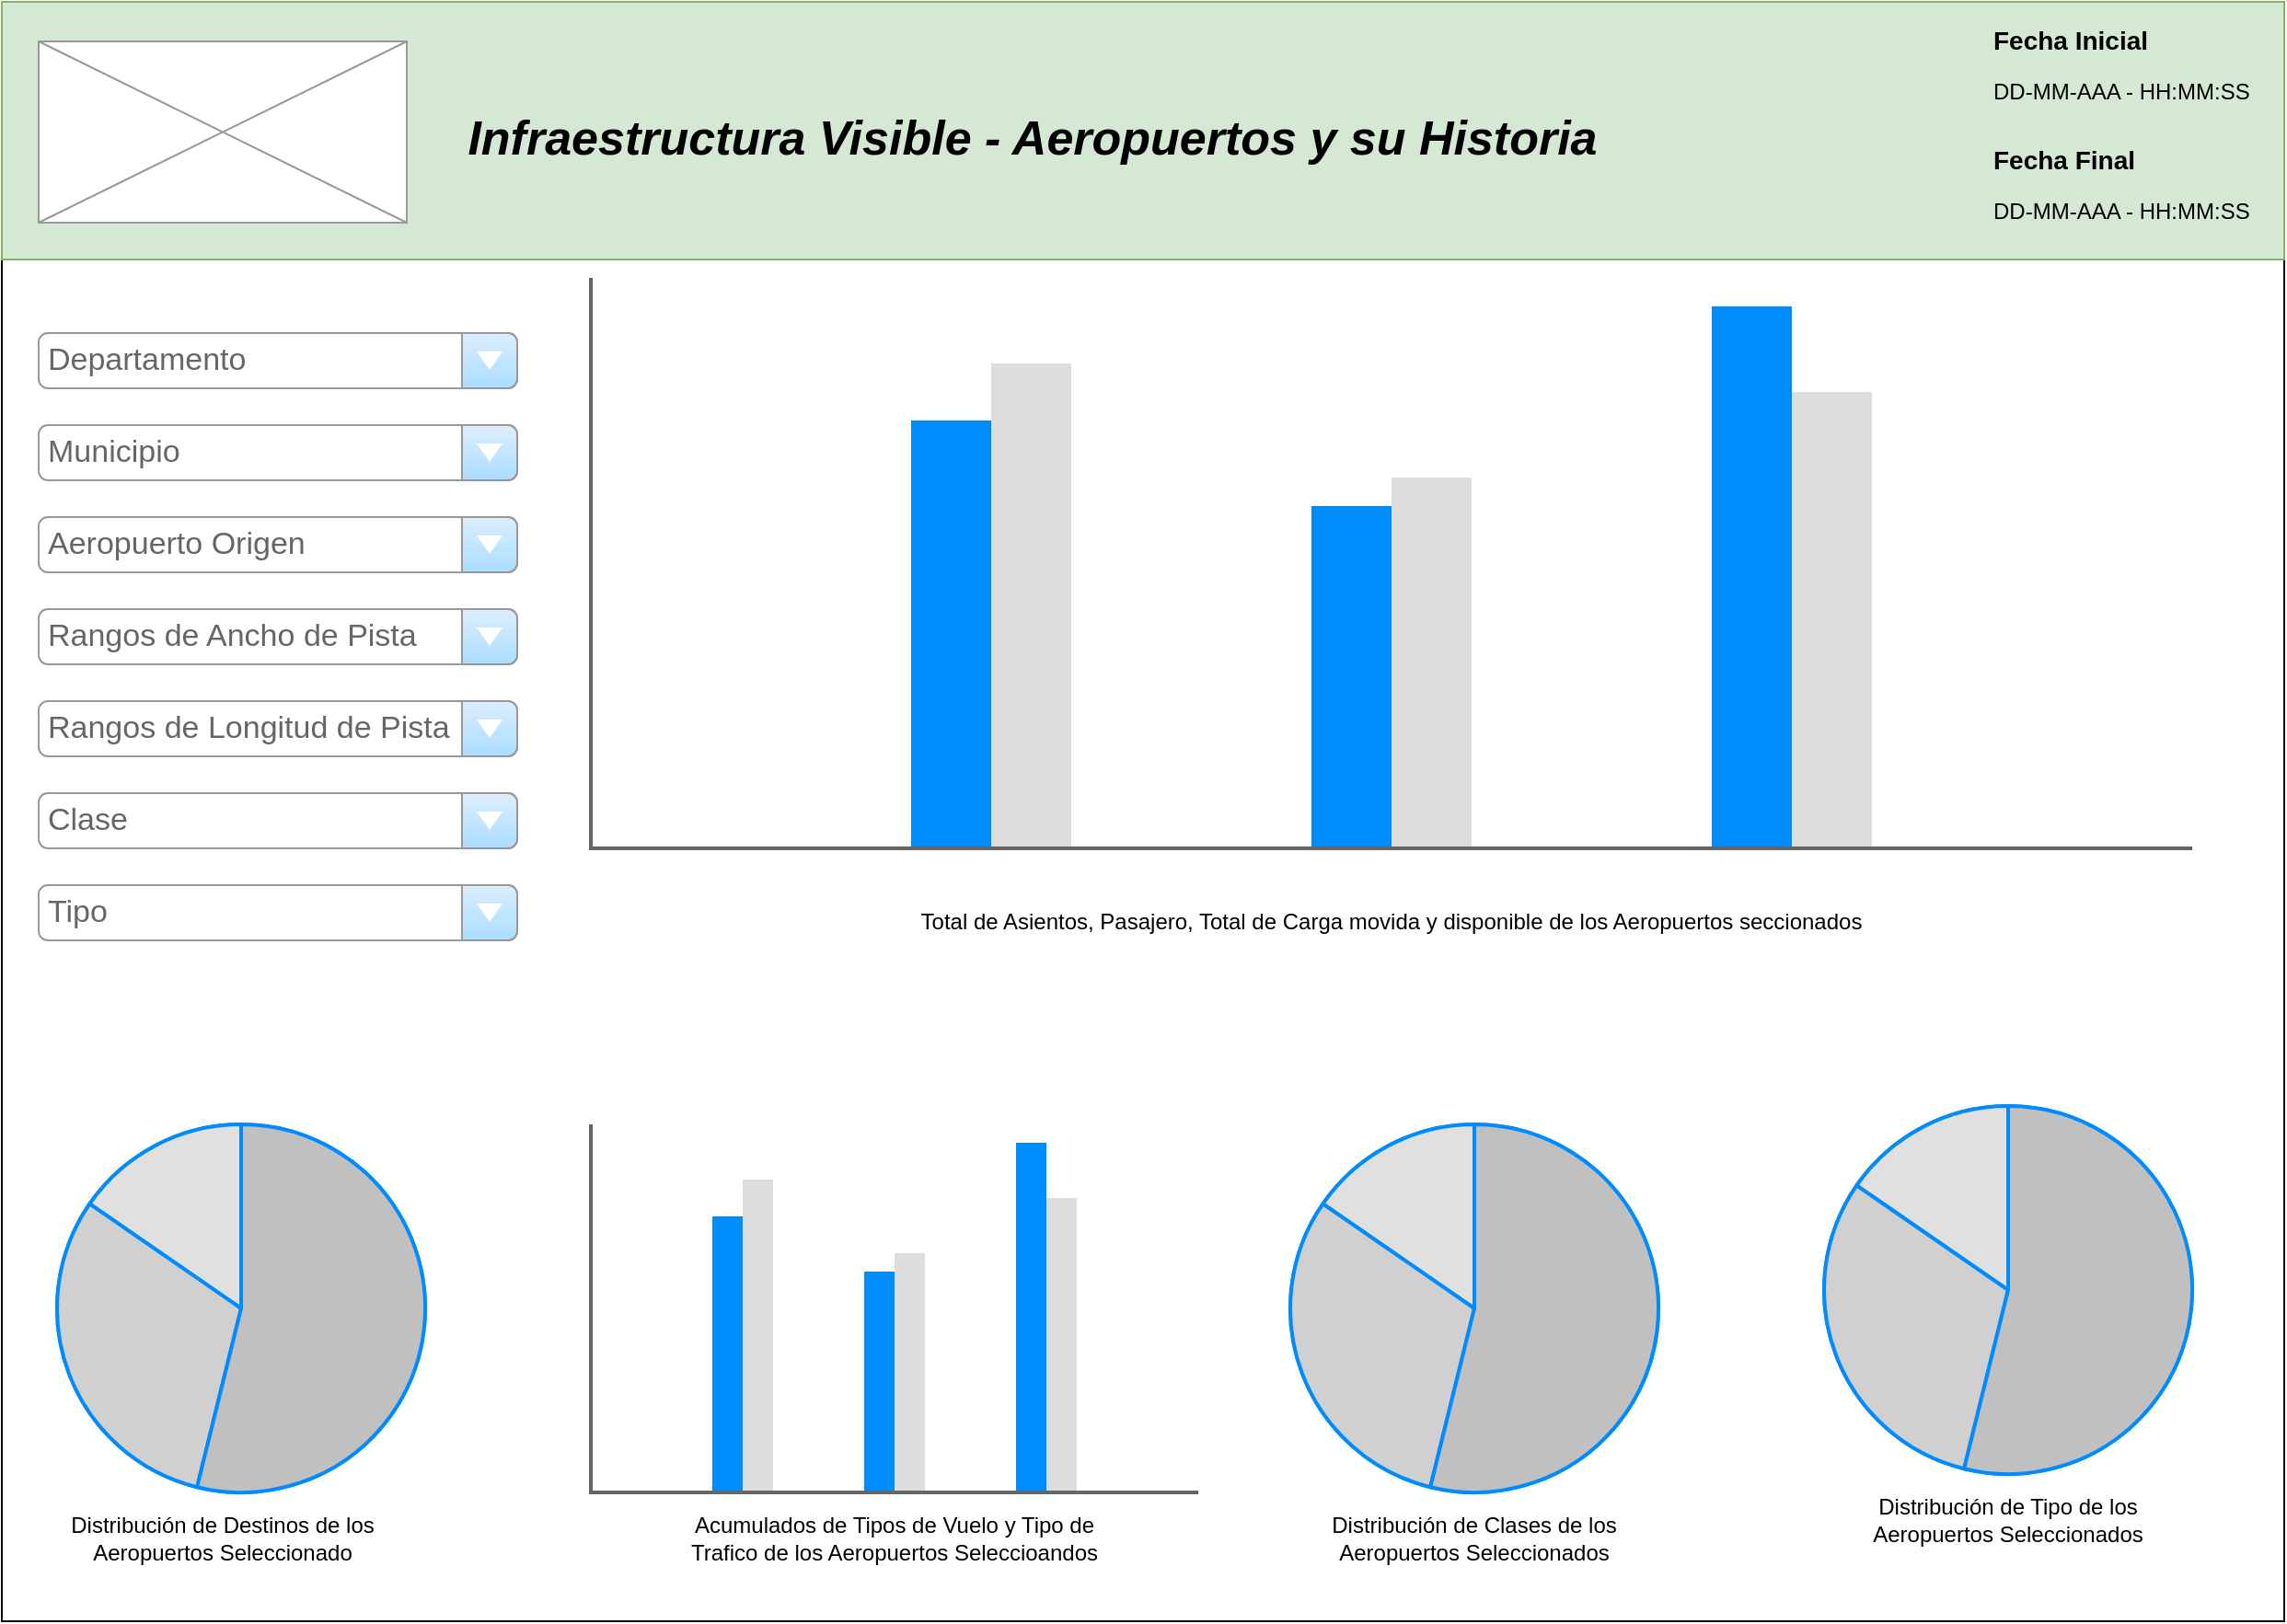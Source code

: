 <mxfile version="24.5.3" type="device">
  <diagram name="Página-1" id="BBzUHen2Qhlq5UasKaST">
    <mxGraphModel dx="2074" dy="836" grid="1" gridSize="10" guides="1" tooltips="1" connect="1" arrows="1" fold="1" page="1" pageScale="1" pageWidth="1169" pageHeight="827" math="0" shadow="0">
      <root>
        <mxCell id="0" />
        <mxCell id="1" parent="0" />
        <mxCell id="B0-4m4QxxyVWOv-KZU-c-1" value="" style="rounded=0;whiteSpace=wrap;html=1;" parent="1" vertex="1">
          <mxGeometry x="20" y="30" width="1240" height="880" as="geometry" />
        </mxCell>
        <mxCell id="3hQ-KrPw-ynEQigOJio7-2" value="" style="rounded=0;whiteSpace=wrap;html=1;fillColor=#d5e8d4;strokeColor=#82b366;" parent="1" vertex="1">
          <mxGeometry x="20" y="30" width="1240" height="140" as="geometry" />
        </mxCell>
        <mxCell id="3hQ-KrPw-ynEQigOJio7-3" value="" style="verticalLabelPosition=bottom;shadow=0;dashed=0;align=center;html=1;verticalAlign=top;strokeWidth=1;shape=mxgraph.mockup.graphics.simpleIcon;strokeColor=#999999;" parent="1" vertex="1">
          <mxGeometry x="40" y="51.5" width="200" height="98.5" as="geometry" />
        </mxCell>
        <mxCell id="3hQ-KrPw-ynEQigOJio7-4" value="&lt;h1 style=&quot;margin-top: 0px; font-size: 14px;&quot;&gt;&lt;font style=&quot;font-size: 14px;&quot;&gt;Fecha Inicial&lt;/font&gt;&lt;/h1&gt;&lt;p style=&quot;&quot;&gt;&lt;font style=&quot;font-size: 12px;&quot;&gt;DD-MM-AAA - HH:MM:SS&lt;/font&gt;&lt;/p&gt;" style="text;html=1;whiteSpace=wrap;overflow=hidden;rounded=0;" parent="1" vertex="1">
          <mxGeometry x="1100" y="35.75" width="150" height="65" as="geometry" />
        </mxCell>
        <mxCell id="3hQ-KrPw-ynEQigOJio7-5" value="&lt;h1 style=&quot;margin-top: 0px; font-size: 14px;&quot;&gt;&lt;font style=&quot;font-size: 14px;&quot;&gt;Fecha Final&lt;/font&gt;&lt;/h1&gt;&lt;p style=&quot;&quot;&gt;&lt;font style=&quot;font-size: 12px;&quot;&gt;DD-MM-AAA - HH:MM:SS&lt;/font&gt;&lt;/p&gt;" style="text;html=1;whiteSpace=wrap;overflow=hidden;rounded=0;" parent="1" vertex="1">
          <mxGeometry x="1100" y="100.75" width="150" height="65" as="geometry" />
        </mxCell>
        <mxCell id="3hQ-KrPw-ynEQigOJio7-6" value="Infraestructura Visible - Aeropuertos y su Historia" style="text;html=1;align=center;verticalAlign=middle;whiteSpace=wrap;rounded=0;fontStyle=3;fontSize=26;" parent="1" vertex="1">
          <mxGeometry x="250" y="57" width="660" height="93" as="geometry" />
        </mxCell>
        <mxCell id="klTSi4l67j6J6eVOn15z-1" value="Departamento" style="strokeWidth=1;shadow=0;dashed=0;align=center;html=1;shape=mxgraph.mockup.forms.comboBox;strokeColor=#999999;fillColor=#ddeeff;align=left;fillColor2=#aaddff;mainText=;fontColor=#666666;fontSize=17;spacingLeft=3;" vertex="1" parent="1">
          <mxGeometry x="40" y="210" width="260" height="30" as="geometry" />
        </mxCell>
        <mxCell id="klTSi4l67j6J6eVOn15z-2" value="Municipio" style="strokeWidth=1;shadow=0;dashed=0;align=center;html=1;shape=mxgraph.mockup.forms.comboBox;strokeColor=#999999;fillColor=#ddeeff;align=left;fillColor2=#aaddff;mainText=;fontColor=#666666;fontSize=17;spacingLeft=3;" vertex="1" parent="1">
          <mxGeometry x="40" y="260" width="260" height="30" as="geometry" />
        </mxCell>
        <mxCell id="klTSi4l67j6J6eVOn15z-3" value="Aeropuerto Origen" style="strokeWidth=1;shadow=0;dashed=0;align=center;html=1;shape=mxgraph.mockup.forms.comboBox;strokeColor=#999999;fillColor=#ddeeff;align=left;fillColor2=#aaddff;mainText=;fontColor=#666666;fontSize=17;spacingLeft=3;" vertex="1" parent="1">
          <mxGeometry x="40" y="310" width="260" height="30" as="geometry" />
        </mxCell>
        <mxCell id="klTSi4l67j6J6eVOn15z-4" value="" style="verticalLabelPosition=bottom;shadow=0;dashed=0;align=center;html=1;verticalAlign=top;strokeWidth=1;shape=mxgraph.mockup.graphics.pieChart;strokeColor=#008cff;parts=10,20,35;partColors=#e0e0e0,#d0d0d0,#c0c0c0,#b0b0b0,#a0a0a0;strokeWidth=2;" vertex="1" parent="1">
          <mxGeometry x="50" y="640" width="200" height="200" as="geometry" />
        </mxCell>
        <mxCell id="klTSi4l67j6J6eVOn15z-5" value="Distribución de Destinos de los Aeropuertos Seleccionado" style="text;html=1;align=center;verticalAlign=middle;whiteSpace=wrap;rounded=0;" vertex="1" parent="1">
          <mxGeometry x="55" y="840" width="170" height="50" as="geometry" />
        </mxCell>
        <mxCell id="klTSi4l67j6J6eVOn15z-7" value="" style="verticalLabelPosition=bottom;shadow=0;dashed=0;align=center;html=1;verticalAlign=top;strokeWidth=1;shape=mxgraph.mockup.graphics.columnChart;strokeColor=none;strokeColor2=none;strokeColor3=#666666;fillColor2=#008cff;fillColor3=#dddddd;" vertex="1" parent="1">
          <mxGeometry x="340" y="180" width="870" height="310" as="geometry" />
        </mxCell>
        <mxCell id="klTSi4l67j6J6eVOn15z-8" value="Total de Asientos, Pasajero, Total de Carga movida y disponible de los Aeropuertos seccionados" style="text;html=1;align=center;verticalAlign=middle;whiteSpace=wrap;rounded=0;" vertex="1" parent="1">
          <mxGeometry x="455" y="510" width="640" height="40" as="geometry" />
        </mxCell>
        <mxCell id="klTSi4l67j6J6eVOn15z-10" value="" style="verticalLabelPosition=bottom;shadow=0;dashed=0;align=center;html=1;verticalAlign=top;strokeWidth=1;shape=mxgraph.mockup.graphics.columnChart;strokeColor=none;strokeColor2=none;strokeColor3=#666666;fillColor2=#008cff;fillColor3=#dddddd;" vertex="1" parent="1">
          <mxGeometry x="340" y="640" width="330" height="200" as="geometry" />
        </mxCell>
        <mxCell id="klTSi4l67j6J6eVOn15z-11" value="Acumulados de Tipos de Vuelo y Tipo de Trafico de los Aeropuertos Seleccioandos" style="text;html=1;align=center;verticalAlign=middle;whiteSpace=wrap;rounded=0;" vertex="1" parent="1">
          <mxGeometry x="385" y="840" width="240" height="50" as="geometry" />
        </mxCell>
        <mxCell id="klTSi4l67j6J6eVOn15z-12" value="Rangos de Ancho de Pista" style="strokeWidth=1;shadow=0;dashed=0;align=center;html=1;shape=mxgraph.mockup.forms.comboBox;strokeColor=#999999;fillColor=#ddeeff;align=left;fillColor2=#aaddff;mainText=;fontColor=#666666;fontSize=17;spacingLeft=3;" vertex="1" parent="1">
          <mxGeometry x="40" y="360" width="260" height="30" as="geometry" />
        </mxCell>
        <mxCell id="klTSi4l67j6J6eVOn15z-13" value="Rangos de Longitud de Pista" style="strokeWidth=1;shadow=0;dashed=0;align=center;html=1;shape=mxgraph.mockup.forms.comboBox;strokeColor=#999999;fillColor=#ddeeff;align=left;fillColor2=#aaddff;mainText=;fontColor=#666666;fontSize=17;spacingLeft=3;" vertex="1" parent="1">
          <mxGeometry x="40" y="410" width="260" height="30" as="geometry" />
        </mxCell>
        <mxCell id="klTSi4l67j6J6eVOn15z-14" value="Clase" style="strokeWidth=1;shadow=0;dashed=0;align=center;html=1;shape=mxgraph.mockup.forms.comboBox;strokeColor=#999999;fillColor=#ddeeff;align=left;fillColor2=#aaddff;mainText=;fontColor=#666666;fontSize=17;spacingLeft=3;" vertex="1" parent="1">
          <mxGeometry x="40" y="460" width="260" height="30" as="geometry" />
        </mxCell>
        <mxCell id="klTSi4l67j6J6eVOn15z-15" value="Tipo" style="strokeWidth=1;shadow=0;dashed=0;align=center;html=1;shape=mxgraph.mockup.forms.comboBox;strokeColor=#999999;fillColor=#ddeeff;align=left;fillColor2=#aaddff;mainText=;fontColor=#666666;fontSize=17;spacingLeft=3;" vertex="1" parent="1">
          <mxGeometry x="40" y="510" width="260" height="30" as="geometry" />
        </mxCell>
        <mxCell id="klTSi4l67j6J6eVOn15z-16" value="" style="verticalLabelPosition=bottom;shadow=0;dashed=0;align=center;html=1;verticalAlign=top;strokeWidth=1;shape=mxgraph.mockup.graphics.pieChart;strokeColor=#008cff;parts=10,20,35;partColors=#e0e0e0,#d0d0d0,#c0c0c0,#b0b0b0,#a0a0a0;strokeWidth=2;" vertex="1" parent="1">
          <mxGeometry x="720" y="640" width="200" height="200" as="geometry" />
        </mxCell>
        <mxCell id="klTSi4l67j6J6eVOn15z-17" value="Distribución de Clases de los Aeropuertos Seleccionados" style="text;html=1;align=center;verticalAlign=middle;whiteSpace=wrap;rounded=0;" vertex="1" parent="1">
          <mxGeometry x="735" y="840" width="170" height="50" as="geometry" />
        </mxCell>
        <mxCell id="klTSi4l67j6J6eVOn15z-18" value="" style="verticalLabelPosition=bottom;shadow=0;dashed=0;align=center;html=1;verticalAlign=top;strokeWidth=1;shape=mxgraph.mockup.graphics.pieChart;strokeColor=#008cff;parts=10,20,35;partColors=#e0e0e0,#d0d0d0,#c0c0c0,#b0b0b0,#a0a0a0;strokeWidth=2;" vertex="1" parent="1">
          <mxGeometry x="1010" y="630" width="200" height="200" as="geometry" />
        </mxCell>
        <mxCell id="klTSi4l67j6J6eVOn15z-19" value="Distribución de Tipo de los Aeropuertos Seleccionados" style="text;html=1;align=center;verticalAlign=middle;whiteSpace=wrap;rounded=0;" vertex="1" parent="1">
          <mxGeometry x="1025" y="830" width="170" height="50" as="geometry" />
        </mxCell>
      </root>
    </mxGraphModel>
  </diagram>
</mxfile>
